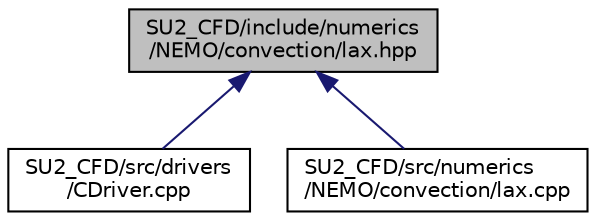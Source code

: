 digraph "SU2_CFD/include/numerics/NEMO/convection/lax.hpp"
{
 // LATEX_PDF_SIZE
  edge [fontname="Helvetica",fontsize="10",labelfontname="Helvetica",labelfontsize="10"];
  node [fontname="Helvetica",fontsize="10",shape=record];
  Node1 [label="SU2_CFD/include/numerics\l/NEMO/convection/lax.hpp",height=0.2,width=0.4,color="black", fillcolor="grey75", style="filled", fontcolor="black",tooltip="Declaration of numerics classes for Lax centered scheme."];
  Node1 -> Node2 [dir="back",color="midnightblue",fontsize="10",style="solid",fontname="Helvetica"];
  Node2 [label="SU2_CFD/src/drivers\l/CDriver.cpp",height=0.2,width=0.4,color="black", fillcolor="white", style="filled",URL="$CDriver_8cpp.html",tooltip="The main subroutines for driving single or multi-zone problems."];
  Node1 -> Node3 [dir="back",color="midnightblue",fontsize="10",style="solid",fontname="Helvetica"];
  Node3 [label="SU2_CFD/src/numerics\l/NEMO/convection/lax.cpp",height=0.2,width=0.4,color="black", fillcolor="white", style="filled",URL="$lax_8cpp.html",tooltip="Implementations of Lax centered scheme."];
}
